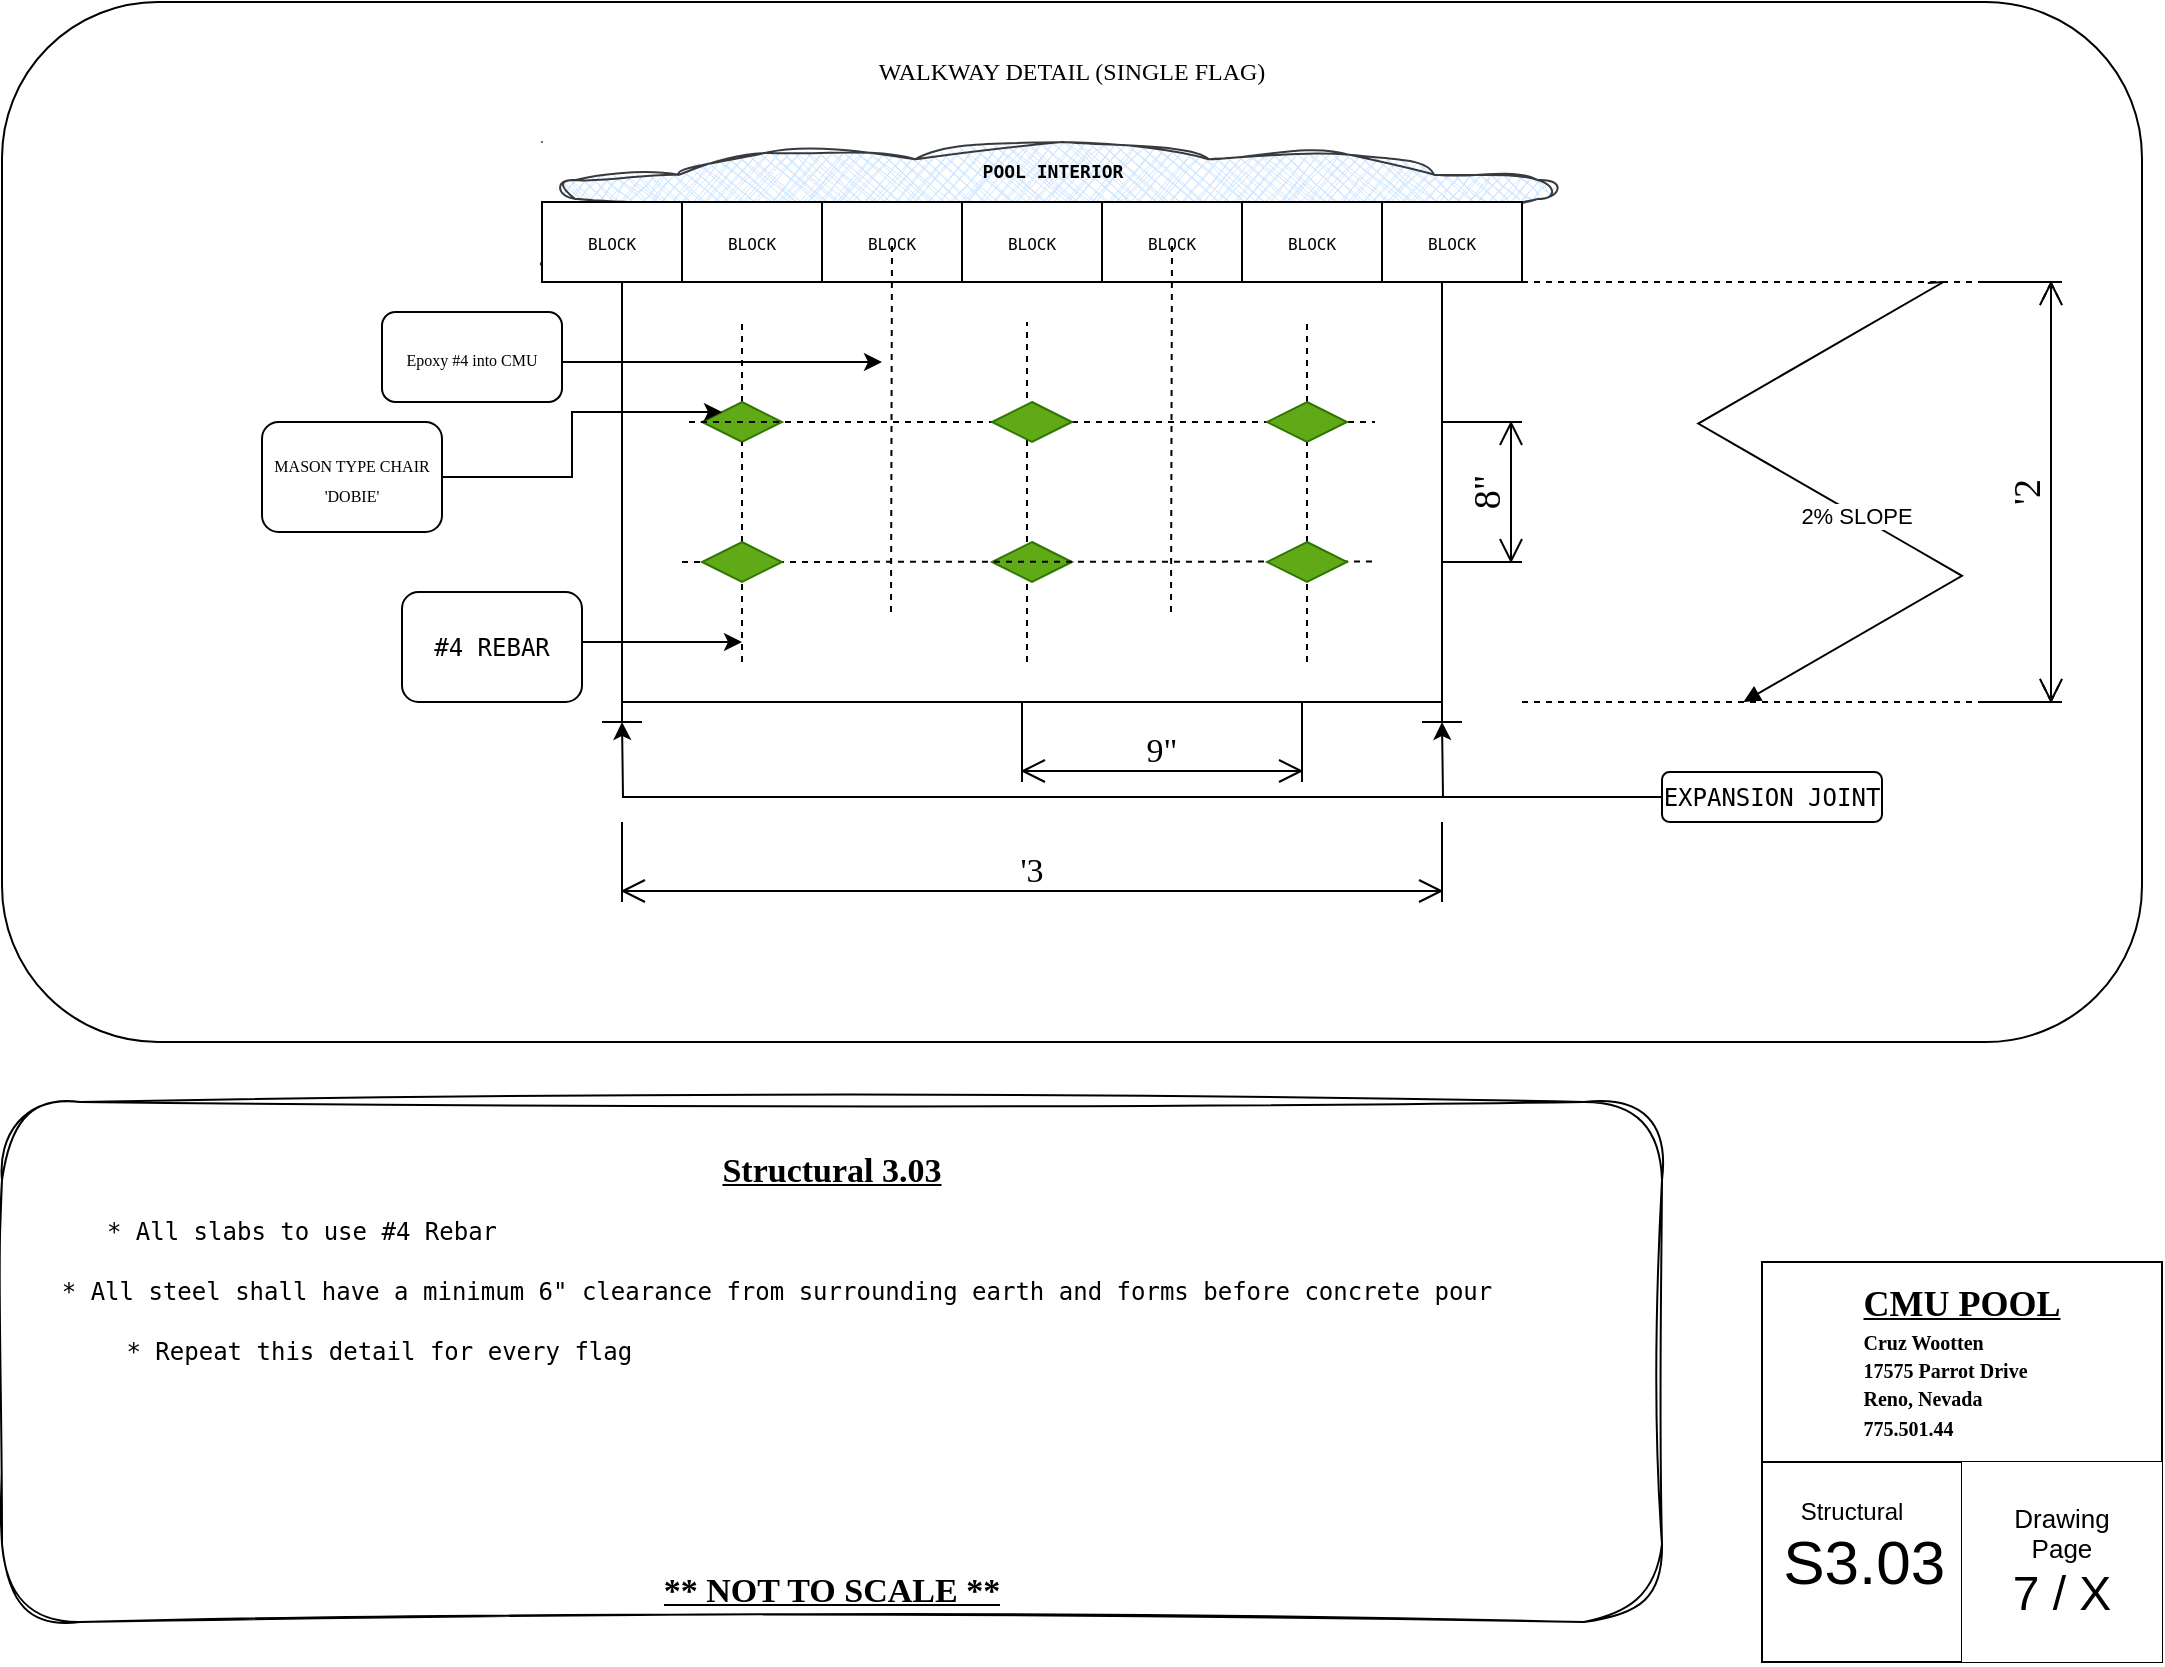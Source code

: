 <mxfile version="27.1.6">
  <diagram name="Page-1" id="q6fW4n7F2eLG4jjfFjZH">
    <mxGraphModel dx="2633" dy="1028" grid="1" gridSize="10" guides="1" tooltips="1" connect="1" arrows="1" fold="1" page="1" pageScale="1" pageWidth="1100" pageHeight="850" math="0" shadow="0">
      <root>
        <mxCell id="0" />
        <mxCell id="1" parent="0" />
        <mxCell id="w-R1Q5mpOw3tjuo67Pxt-24" value="" style="endArrow=none;dashed=1;html=1;rounded=0;" parent="1" edge="1">
          <mxGeometry width="50" height="50" relative="1" as="geometry">
            <mxPoint x="380" y="340" as="sourcePoint" />
            <mxPoint x="720" y="340" as="targetPoint" />
          </mxGeometry>
        </mxCell>
        <mxCell id="w-R1Q5mpOw3tjuo67Pxt-1" value="" style="rounded=1;whiteSpace=wrap;html=1;sketch=1;curveFitting=1;jiggle=2;" parent="1" vertex="1">
          <mxGeometry x="10" y="560" width="830" height="260" as="geometry" />
        </mxCell>
        <mxCell id="w-R1Q5mpOw3tjuo67Pxt-2" value="&lt;div&gt;&lt;font face=&quot;Lucida Console&quot;&gt;Structural 3.03&lt;/font&gt;&lt;/div&gt;" style="text;html=1;align=center;verticalAlign=middle;whiteSpace=wrap;rounded=0;fontStyle=5;fontSize=17;" parent="1" vertex="1">
          <mxGeometry x="260" y="560" width="330" height="70" as="geometry" />
        </mxCell>
        <mxCell id="w-R1Q5mpOw3tjuo67Pxt-3" value="&lt;pre&gt;&lt;b style=&quot;&quot;&gt;&lt;u style=&quot;&quot;&gt;&lt;font face=&quot;Lucida Console&quot; style=&quot;font-size: 17px;&quot;&gt;** NOT TO SCALE **&lt;/font&gt;&lt;/u&gt;&lt;/b&gt;&lt;/pre&gt;" style="text;strokeColor=none;fillColor=none;align=center;verticalAlign=middle;spacingLeft=4;spacingRight=4;overflow=hidden;points=[[0,0.5],[1,0.5]];portConstraint=eastwest;rotatable=0;whiteSpace=wrap;html=1;" parent="1" vertex="1">
          <mxGeometry x="285" y="780" width="280" height="40" as="geometry" />
        </mxCell>
        <mxCell id="w-R1Q5mpOw3tjuo67Pxt-4" value="&lt;u&gt;&lt;font face=&quot;Lucida Console&quot; style=&quot;font-size: 18px;&quot;&gt;CMU POOL&lt;/font&gt;&lt;/u&gt;&lt;div style=&quot;text-align: left;&quot;&gt;&lt;span style=&quot;font-size: 10px;&quot;&gt;&lt;font face=&quot;Lucida Console&quot;&gt;Cruz Wootten&lt;/font&gt;&lt;/span&gt;&lt;/div&gt;&lt;div style=&quot;text-align: left;&quot;&gt;&lt;font face=&quot;Lucida Console&quot;&gt;&lt;span style=&quot;font-size: 10px; background-color: transparent; color: light-dark(rgb(0, 0, 0), rgb(255, 255, 255));&quot;&gt;17575 Parrot Drive&amp;nbsp;&lt;/span&gt;&lt;br&gt;&lt;span style=&quot;font-size: 10px; background-color: transparent; color: light-dark(rgb(0, 0, 0), rgb(255, 255, 255));&quot;&gt;Reno, Nevada&lt;/span&gt;&lt;/font&gt;&lt;/div&gt;&lt;div style=&quot;text-align: left;&quot;&gt;&lt;span style=&quot;background-color: transparent; color: light-dark(rgb(0, 0, 0), rgb(255, 255, 255)); font-size: 10px;&quot;&gt;&lt;font face=&quot;Lucida Console&quot;&gt;775.501.44&lt;/font&gt;&lt;/span&gt;&lt;/div&gt;" style="swimlane;whiteSpace=wrap;html=1;startSize=100;align=center;" parent="1" vertex="1">
          <mxGeometry x="890" y="640" width="200" height="200" as="geometry" />
        </mxCell>
        <mxCell id="w-R1Q5mpOw3tjuo67Pxt-5" value="&lt;font style=&quot;font-size: 31px;&quot;&gt;&amp;nbsp;S3.03&lt;/font&gt;" style="text;html=1;align=left;verticalAlign=middle;whiteSpace=wrap;rounded=0;" parent="w-R1Q5mpOw3tjuo67Pxt-4" vertex="1">
          <mxGeometry y="100" width="200" height="100" as="geometry" />
        </mxCell>
        <mxCell id="w-R1Q5mpOw3tjuo67Pxt-6" value="Structural" style="text;html=1;align=center;verticalAlign=middle;whiteSpace=wrap;rounded=0;" parent="w-R1Q5mpOw3tjuo67Pxt-4" vertex="1">
          <mxGeometry x="10" y="110" width="70" height="30" as="geometry" />
        </mxCell>
        <mxCell id="w-R1Q5mpOw3tjuo67Pxt-7" value="" style="endArrow=none;html=1;rounded=0;exitX=0.5;exitY=1;exitDx=0;exitDy=0;" parent="w-R1Q5mpOw3tjuo67Pxt-4" source="w-R1Q5mpOw3tjuo67Pxt-5" edge="1">
          <mxGeometry width="50" height="50" relative="1" as="geometry">
            <mxPoint x="50" y="150" as="sourcePoint" />
            <mxPoint x="100" y="100" as="targetPoint" />
          </mxGeometry>
        </mxCell>
        <mxCell id="w-R1Q5mpOw3tjuo67Pxt-8" value="&lt;div&gt;&lt;font style=&quot;font-size: 13px;&quot;&gt;Drawing&lt;/font&gt;&lt;/div&gt;&lt;div&gt;&lt;font style=&quot;font-size: 13px;&quot;&gt;Page&lt;/font&gt;&lt;/div&gt;&lt;div&gt;&lt;span style=&quot;font-size: 24px; background-color: transparent; color: light-dark(rgb(0, 0, 0), rgb(255, 255, 255));&quot;&gt;7 / X&lt;/span&gt;&lt;/div&gt;" style="text;html=1;align=center;verticalAlign=middle;whiteSpace=wrap;rounded=0;fillColor=default;" parent="1" vertex="1">
          <mxGeometry x="990" y="740" width="100" height="100" as="geometry" />
        </mxCell>
        <mxCell id="w-R1Q5mpOw3tjuo67Pxt-9" value="&lt;pre&gt;* All slabs to use #4 Rebar&lt;/pre&gt;" style="text;html=1;align=center;verticalAlign=middle;whiteSpace=wrap;rounded=0;strokeColor=none;" parent="1" vertex="1">
          <mxGeometry x="40" y="610" width="240" height="30" as="geometry" />
        </mxCell>
        <mxCell id="w-R1Q5mpOw3tjuo67Pxt-10" value="&lt;pre&gt;* All steel shall have a minimum 6&quot; clearance from surrounding earth and forms before concrete pour&lt;/pre&gt;" style="text;html=1;align=center;verticalAlign=middle;whiteSpace=wrap;rounded=0;strokeColor=none;" parent="1" vertex="1">
          <mxGeometry x="80" y="630" width="635" height="50" as="geometry" />
        </mxCell>
        <mxCell id="w-R1Q5mpOw3tjuo67Pxt-13" value="" style="rounded=1;whiteSpace=wrap;html=1;movable=0;resizable=0;rotatable=0;deletable=0;editable=0;locked=1;connectable=0;" parent="1" vertex="1">
          <mxGeometry x="10" y="10" width="1070" height="520" as="geometry" />
        </mxCell>
        <mxCell id="g86L-Ri1vE0_HwikzMnk-49" value="" style="whiteSpace=wrap;html=1;shape=mxgraph.basic.cloud_callout;fillColor=#cce5ff;strokeColor=#36393d;fillStyle=cross-hatch;sketch=1;curveFitting=1;jiggle=2;movable=0;resizable=0;rotatable=0;deletable=0;editable=0;locked=1;connectable=0;" parent="1" vertex="1">
          <mxGeometry x="280" y="80" width="510" height="60" as="geometry" />
        </mxCell>
        <mxCell id="w-R1Q5mpOw3tjuo67Pxt-14" value="&lt;font face=&quot;Lucida Console&quot;&gt;WALKWAY DETAIL (SINGLE FLAG)&lt;/font&gt;" style="text;html=1;align=center;verticalAlign=middle;whiteSpace=wrap;rounded=0;" parent="1" vertex="1">
          <mxGeometry x="395" y="30" width="300" height="30" as="geometry" />
        </mxCell>
        <mxCell id="w-R1Q5mpOw3tjuo67Pxt-15" value="" style="rounded=0;whiteSpace=wrap;html=1;movable=1;resizable=1;rotatable=1;deletable=1;editable=1;locked=0;connectable=1;" parent="1" vertex="1">
          <mxGeometry x="320" y="150" width="410" height="210" as="geometry" />
        </mxCell>
        <mxCell id="w-R1Q5mpOw3tjuo67Pxt-17" value="&lt;font face=&quot;Lucida Console&quot; style=&quot;font-size: 19px;&quot;&gt;&#39;2&lt;/font&gt;" style="shape=dimension;direction=north;whiteSpace=wrap;html=1;align=center;points=[];verticalAlign=bottom;labelBackgroundColor=none;horizontal=0;spacingBottom=3;dashed=1;" parent="1" vertex="1">
          <mxGeometry x="770" y="150" width="270" height="210" as="geometry" />
        </mxCell>
        <mxCell id="w-R1Q5mpOw3tjuo67Pxt-18" value="" style="endArrow=none;dashed=1;html=1;rounded=0;" parent="1" source="g86L-Ri1vE0_HwikzMnk-1" edge="1">
          <mxGeometry width="50" height="50" relative="1" as="geometry">
            <mxPoint x="380" y="340" as="sourcePoint" />
            <mxPoint x="380" y="170" as="targetPoint" />
          </mxGeometry>
        </mxCell>
        <mxCell id="w-R1Q5mpOw3tjuo67Pxt-20" value="" style="endArrow=none;dashed=1;html=1;rounded=0;" parent="1" edge="1">
          <mxGeometry width="50" height="50" relative="1" as="geometry">
            <mxPoint x="522.5" y="340" as="sourcePoint" />
            <mxPoint x="522.5" y="170" as="targetPoint" />
          </mxGeometry>
        </mxCell>
        <mxCell id="w-R1Q5mpOw3tjuo67Pxt-22" value="" style="endArrow=none;dashed=1;html=1;rounded=0;" parent="1" source="g86L-Ri1vE0_HwikzMnk-3" edge="1">
          <mxGeometry width="50" height="50" relative="1" as="geometry">
            <mxPoint x="662.5" y="340" as="sourcePoint" />
            <mxPoint x="662.5" y="170" as="targetPoint" />
          </mxGeometry>
        </mxCell>
        <mxCell id="w-R1Q5mpOw3tjuo67Pxt-25" value="" style="endArrow=none;dashed=1;html=1;rounded=0;" parent="1" source="g86L-Ri1vE0_HwikzMnk-5" edge="1">
          <mxGeometry width="50" height="50" relative="1" as="geometry">
            <mxPoint x="353.5" y="220" as="sourcePoint" />
            <mxPoint x="696.5" y="220" as="targetPoint" />
          </mxGeometry>
        </mxCell>
        <mxCell id="g86L-Ri1vE0_HwikzMnk-1" value="" style="rhombus;whiteSpace=wrap;html=1;fillStyle=solid;strokeColor=#2D7600;align=center;verticalAlign=middle;fontFamily=Helvetica;fontSize=12;fontColor=#ffffff;fillColor=#60a917;" parent="1" vertex="1">
          <mxGeometry x="360" y="210" width="40" height="20" as="geometry" />
        </mxCell>
        <mxCell id="w-R1Q5mpOw3tjuo67Pxt-42" style="edgeStyle=orthogonalEdgeStyle;rounded=0;orthogonalLoop=1;jettySize=auto;html=1;exitX=1;exitY=0.5;exitDx=0;exitDy=0;" parent="1" source="w-R1Q5mpOw3tjuo67Pxt-41" edge="1">
          <mxGeometry relative="1" as="geometry">
            <mxPoint x="380" y="330" as="targetPoint" />
            <Array as="points">
              <mxPoint x="225" y="333" />
              <mxPoint x="225" y="330" />
            </Array>
            <mxPoint x="250" y="330" as="sourcePoint" />
          </mxGeometry>
        </mxCell>
        <mxCell id="w-R1Q5mpOw3tjuo67Pxt-41" value="&lt;pre&gt;#4 REBAR&lt;/pre&gt;" style="rounded=1;whiteSpace=wrap;html=1;" parent="1" vertex="1">
          <mxGeometry x="210" y="305" width="90" height="55" as="geometry" />
        </mxCell>
        <mxCell id="g86L-Ri1vE0_HwikzMnk-2" value="" style="endArrow=none;dashed=1;html=1;rounded=0;" parent="1" source="g86L-Ri1vE0_HwikzMnk-13" target="g86L-Ri1vE0_HwikzMnk-1" edge="1">
          <mxGeometry width="50" height="50" relative="1" as="geometry">
            <mxPoint x="380" y="340" as="sourcePoint" />
            <mxPoint x="380" y="170" as="targetPoint" />
          </mxGeometry>
        </mxCell>
        <mxCell id="g86L-Ri1vE0_HwikzMnk-3" value="" style="rhombus;whiteSpace=wrap;html=1;fillStyle=solid;strokeColor=#2D7600;align=center;verticalAlign=middle;fontFamily=Helvetica;fontSize=12;fontColor=#ffffff;fillColor=#60a917;" parent="1" vertex="1">
          <mxGeometry x="642.5" y="210" width="40" height="20" as="geometry" />
        </mxCell>
        <mxCell id="g86L-Ri1vE0_HwikzMnk-6" value="" style="rhombus;whiteSpace=wrap;html=1;fillStyle=solid;strokeColor=#2D7600;align=center;verticalAlign=middle;fontFamily=Helvetica;fontSize=12;fontColor=#ffffff;fillColor=#60a917;" parent="1" vertex="1">
          <mxGeometry x="505" y="280" width="40" height="20" as="geometry" />
        </mxCell>
        <mxCell id="g86L-Ri1vE0_HwikzMnk-9" value="" style="endArrow=none;dashed=1;html=1;rounded=0;" parent="1" edge="1">
          <mxGeometry width="50" height="50" relative="1" as="geometry">
            <mxPoint x="350" y="290" as="sourcePoint" />
            <mxPoint x="697.5" y="289.76" as="targetPoint" />
          </mxGeometry>
        </mxCell>
        <mxCell id="g86L-Ri1vE0_HwikzMnk-14" value="" style="endArrow=none;dashed=1;html=1;rounded=0;" parent="1" target="g86L-Ri1vE0_HwikzMnk-13" edge="1">
          <mxGeometry width="50" height="50" relative="1" as="geometry">
            <mxPoint x="380" y="340" as="sourcePoint" />
            <mxPoint x="380" y="210" as="targetPoint" />
          </mxGeometry>
        </mxCell>
        <mxCell id="g86L-Ri1vE0_HwikzMnk-13" value="" style="rhombus;whiteSpace=wrap;html=1;fillStyle=solid;strokeColor=#2D7600;align=center;verticalAlign=middle;fontFamily=Helvetica;fontSize=12;fontColor=#ffffff;fillColor=#60a917;" parent="1" vertex="1">
          <mxGeometry x="360" y="280" width="40" height="20" as="geometry" />
        </mxCell>
        <mxCell id="g86L-Ri1vE0_HwikzMnk-16" style="edgeStyle=orthogonalEdgeStyle;rounded=0;orthogonalLoop=1;jettySize=auto;html=1;entryX=0;entryY=0;entryDx=0;entryDy=0;" parent="1" source="g86L-Ri1vE0_HwikzMnk-15" target="g86L-Ri1vE0_HwikzMnk-1" edge="1">
          <mxGeometry relative="1" as="geometry" />
        </mxCell>
        <mxCell id="g86L-Ri1vE0_HwikzMnk-15" value="&lt;font face=&quot;Lucida Console&quot;&gt;&lt;span style=&quot;font-size: 8px;&quot;&gt;MASON TYPE CHAIR &#39;DOBIE&#39;&lt;/span&gt;&lt;/font&gt;" style="rounded=1;whiteSpace=wrap;html=1;" parent="1" vertex="1">
          <mxGeometry x="140" y="220" width="90" height="55" as="geometry" />
        </mxCell>
        <mxCell id="g86L-Ri1vE0_HwikzMnk-22" value="" style="endArrow=none;dashed=1;html=1;rounded=0;entryX=0.5;entryY=1;entryDx=0;entryDy=0;" parent="1" target="g86L-Ri1vE0_HwikzMnk-3" edge="1">
          <mxGeometry width="50" height="50" relative="1" as="geometry">
            <mxPoint x="662.5" y="340" as="sourcePoint" />
            <mxPoint x="660.29" y="264.855" as="targetPoint" />
          </mxGeometry>
        </mxCell>
        <mxCell id="g86L-Ri1vE0_HwikzMnk-8" value="" style="rhombus;whiteSpace=wrap;html=1;fillStyle=solid;strokeColor=#2D7600;align=center;verticalAlign=middle;fontFamily=Helvetica;fontSize=12;fontColor=#ffffff;fillColor=#60a917;" parent="1" vertex="1">
          <mxGeometry x="642.5" y="280" width="40" height="20" as="geometry" />
        </mxCell>
        <mxCell id="w-R1Q5mpOw3tjuo67Pxt-16" value="&lt;font face=&quot;Lucida Console&quot; style=&quot;font-size: 17px;&quot;&gt;&#39;3&lt;/font&gt;" style="shape=dimension;whiteSpace=wrap;html=1;align=center;points=[];verticalAlign=bottom;spacingBottom=3;labelBackgroundColor=none;" parent="1" vertex="1">
          <mxGeometry x="320" y="420" width="410" height="40" as="geometry" />
        </mxCell>
        <mxCell id="g86L-Ri1vE0_HwikzMnk-38" value="" style="endArrow=none;dashed=1;html=1;rounded=0;" parent="1" target="g86L-Ri1vE0_HwikzMnk-5" edge="1">
          <mxGeometry width="50" height="50" relative="1" as="geometry">
            <mxPoint x="353.5" y="220" as="sourcePoint" />
            <mxPoint x="696.5" y="220" as="targetPoint" />
          </mxGeometry>
        </mxCell>
        <mxCell id="g86L-Ri1vE0_HwikzMnk-5" value="" style="rhombus;whiteSpace=wrap;html=1;fillStyle=solid;strokeColor=#2D7600;align=center;verticalAlign=middle;fontFamily=Helvetica;fontSize=12;fontColor=#ffffff;fillColor=#60a917;" parent="1" vertex="1">
          <mxGeometry x="505" y="210" width="40" height="20" as="geometry" />
        </mxCell>
        <mxCell id="g86L-Ri1vE0_HwikzMnk-39" value="&lt;font face=&quot;Lucida Console&quot; style=&quot;font-size: 19px;&quot;&gt;8&quot;&lt;/font&gt;" style="shape=dimension;direction=north;whiteSpace=wrap;html=1;align=center;points=[];verticalAlign=bottom;labelBackgroundColor=none;horizontal=0;spacingBottom=3;" parent="1" vertex="1">
          <mxGeometry x="730" y="220" width="40" height="70" as="geometry" />
        </mxCell>
        <mxCell id="g86L-Ri1vE0_HwikzMnk-40" value="&lt;font face=&quot;Lucida Console&quot; style=&quot;font-size: 17px;&quot;&gt;9&quot;&lt;/font&gt;" style="shape=dimension;whiteSpace=wrap;html=1;align=center;points=[];verticalAlign=bottom;spacingBottom=3;labelBackgroundColor=none;" parent="1" vertex="1">
          <mxGeometry x="520" y="360" width="140" height="40" as="geometry" />
        </mxCell>
        <mxCell id="g86L-Ri1vE0_HwikzMnk-41" value="&lt;pre&gt;&lt;font style=&quot;font-size: 8px;&quot;&gt;BLOCK&lt;/font&gt;&lt;/pre&gt;" style="html=1;whiteSpace=wrap;" parent="1" vertex="1">
          <mxGeometry x="280" y="110" width="70" height="40" as="geometry" />
        </mxCell>
        <mxCell id="g86L-Ri1vE0_HwikzMnk-42" value="&lt;pre&gt;&lt;font style=&quot;font-size: 8px;&quot;&gt;BLOCK&lt;/font&gt;&lt;/pre&gt;" style="html=1;whiteSpace=wrap;" parent="1" vertex="1">
          <mxGeometry x="350" y="110" width="70" height="40" as="geometry" />
        </mxCell>
        <mxCell id="g86L-Ri1vE0_HwikzMnk-43" value="&lt;pre&gt;&lt;font style=&quot;font-size: 8px;&quot;&gt;BLOCK&lt;/font&gt;&lt;/pre&gt;" style="html=1;whiteSpace=wrap;movable=0;resizable=0;rotatable=0;deletable=0;editable=0;locked=1;connectable=0;" parent="1" vertex="1">
          <mxGeometry x="420" y="110" width="70" height="40" as="geometry" />
        </mxCell>
        <mxCell id="g86L-Ri1vE0_HwikzMnk-44" value="&lt;pre&gt;&lt;font style=&quot;font-size: 8px;&quot;&gt;BLOCK&lt;/font&gt;&lt;/pre&gt;" style="html=1;whiteSpace=wrap;" parent="1" vertex="1">
          <mxGeometry x="490" y="110" width="70" height="40" as="geometry" />
        </mxCell>
        <mxCell id="g86L-Ri1vE0_HwikzMnk-45" value="&lt;pre&gt;&lt;font style=&quot;font-size: 8px;&quot;&gt;BLOCK&lt;/font&gt;&lt;/pre&gt;" style="html=1;whiteSpace=wrap;movable=0;resizable=0;rotatable=0;deletable=0;editable=0;locked=1;connectable=0;" parent="1" vertex="1">
          <mxGeometry x="560" y="110" width="70" height="40" as="geometry" />
        </mxCell>
        <mxCell id="g86L-Ri1vE0_HwikzMnk-47" value="&lt;pre&gt;&lt;font style=&quot;font-size: 8px;&quot;&gt;BLOCK&lt;/font&gt;&lt;/pre&gt;" style="html=1;whiteSpace=wrap;" parent="1" vertex="1">
          <mxGeometry x="630" y="110" width="70" height="40" as="geometry" />
        </mxCell>
        <mxCell id="g86L-Ri1vE0_HwikzMnk-48" value="&lt;pre&gt;&lt;font style=&quot;font-size: 8px;&quot;&gt;BLOCK&lt;/font&gt;&lt;/pre&gt;" style="html=1;whiteSpace=wrap;" parent="1" vertex="1">
          <mxGeometry x="700" y="110" width="70" height="40" as="geometry" />
        </mxCell>
        <mxCell id="g86L-Ri1vE0_HwikzMnk-50" value="&lt;pre&gt;&lt;font style=&quot;font-size: 9px;&quot;&gt;POOL INTERIOR&lt;/font&gt;&lt;/pre&gt;" style="text;strokeColor=none;fillColor=none;html=1;fontSize=24;fontStyle=1;verticalAlign=middle;align=center;" parent="1" vertex="1">
          <mxGeometry x="485" y="70" width="100" height="40" as="geometry" />
        </mxCell>
        <mxCell id="g86L-Ri1vE0_HwikzMnk-51" value="" style="shape=crossbar;whiteSpace=wrap;html=1;rounded=1;direction=south;" parent="1" vertex="1">
          <mxGeometry x="720" y="150" width="20" height="220" as="geometry" />
        </mxCell>
        <mxCell id="g86L-Ri1vE0_HwikzMnk-53" style="edgeStyle=orthogonalEdgeStyle;rounded=0;orthogonalLoop=1;jettySize=auto;html=1;" parent="1" source="g86L-Ri1vE0_HwikzMnk-52" edge="1">
          <mxGeometry relative="1" as="geometry">
            <mxPoint x="730.0" y="370" as="targetPoint" />
          </mxGeometry>
        </mxCell>
        <mxCell id="3pVSx_1gWkJvBupe7eQ3-1" style="edgeStyle=orthogonalEdgeStyle;rounded=0;orthogonalLoop=1;jettySize=auto;html=1;" edge="1" parent="1" source="g86L-Ri1vE0_HwikzMnk-52">
          <mxGeometry relative="1" as="geometry">
            <mxPoint x="320" y="370" as="targetPoint" />
          </mxGeometry>
        </mxCell>
        <mxCell id="g86L-Ri1vE0_HwikzMnk-52" value="&lt;pre&gt;EXPANSION JOINT&lt;/pre&gt;" style="rounded=1;whiteSpace=wrap;html=1;" parent="1" vertex="1">
          <mxGeometry x="840" y="395" width="110" height="25" as="geometry" />
        </mxCell>
        <mxCell id="g86L-Ri1vE0_HwikzMnk-54" value="&lt;pre&gt; * Repeat this detail for every flag&lt;/pre&gt;" style="text;html=1;align=left;verticalAlign=middle;whiteSpace=wrap;rounded=0;strokeColor=none;" parent="1" vertex="1">
          <mxGeometry x="62.5" y="660" width="645" height="50" as="geometry" />
        </mxCell>
        <mxCell id="m-RgxqV9HFPQTTDNuUzK-1" value="" style="edgeStyle=isometricEdgeStyle;endArrow=openAsync;html=1;rounded=0;endFill=0;startArrow=block;startFill=1;" parent="1" edge="1">
          <mxGeometry width="50" height="100" relative="1" as="geometry">
            <mxPoint x="880.72" y="360" as="sourcePoint" />
            <mxPoint x="980.72" y="150" as="targetPoint" />
            <Array as="points">
              <mxPoint x="960.72" y="280" />
            </Array>
          </mxGeometry>
        </mxCell>
        <mxCell id="m-RgxqV9HFPQTTDNuUzK-2" value="2% SLOPE" style="edgeLabel;html=1;align=center;verticalAlign=middle;resizable=0;points=[];" parent="m-RgxqV9HFPQTTDNuUzK-1" vertex="1" connectable="0">
          <mxGeometry x="-0.108" relative="1" as="geometry">
            <mxPoint as="offset" />
          </mxGeometry>
        </mxCell>
        <mxCell id="m-RgxqV9HFPQTTDNuUzK-3" value="" style="shape=dimension;direction=north;whiteSpace=wrap;html=1;align=center;points=[];verticalAlign=bottom;labelBackgroundColor=none;horizontal=0;spacingBottom=3;" parent="1" vertex="1">
          <mxGeometry x="1000" y="150" width="40" height="210" as="geometry" />
        </mxCell>
        <mxCell id="m-RgxqV9HFPQTTDNuUzK-4" value="" style="endArrow=none;dashed=1;html=1;rounded=0;" parent="1" edge="1">
          <mxGeometry width="50" height="50" relative="1" as="geometry">
            <mxPoint x="454.5" y="315" as="sourcePoint" />
            <mxPoint x="455" y="130" as="targetPoint" />
          </mxGeometry>
        </mxCell>
        <mxCell id="m-RgxqV9HFPQTTDNuUzK-5" value="" style="endArrow=none;dashed=1;html=1;rounded=0;" parent="1" edge="1">
          <mxGeometry width="50" height="50" relative="1" as="geometry">
            <mxPoint x="594.5" y="315" as="sourcePoint" />
            <mxPoint x="595" y="130" as="targetPoint" />
          </mxGeometry>
        </mxCell>
        <mxCell id="m-RgxqV9HFPQTTDNuUzK-7" style="edgeStyle=orthogonalEdgeStyle;rounded=0;orthogonalLoop=1;jettySize=auto;html=1;exitX=1;exitY=0.5;exitDx=0;exitDy=0;" parent="1" source="m-RgxqV9HFPQTTDNuUzK-6" edge="1">
          <mxGeometry relative="1" as="geometry">
            <mxPoint x="450" y="190" as="targetPoint" />
            <Array as="points">
              <mxPoint x="260" y="190" />
              <mxPoint x="390" y="190" />
              <mxPoint x="390" y="191" />
            </Array>
          </mxGeometry>
        </mxCell>
        <mxCell id="m-RgxqV9HFPQTTDNuUzK-6" value="&lt;font face=&quot;Lucida Console&quot;&gt;&lt;span style=&quot;font-size: 8px;&quot;&gt;Epoxy #4 into CMU&lt;/span&gt;&lt;/font&gt;" style="rounded=1;whiteSpace=wrap;html=1;" parent="1" vertex="1">
          <mxGeometry x="200" y="165" width="90" height="45" as="geometry" />
        </mxCell>
        <mxCell id="3pVSx_1gWkJvBupe7eQ3-2" value="" style="shape=crossbar;whiteSpace=wrap;html=1;rounded=1;direction=south;" vertex="1" parent="1">
          <mxGeometry x="310" y="150" width="20" height="220" as="geometry" />
        </mxCell>
      </root>
    </mxGraphModel>
  </diagram>
</mxfile>
